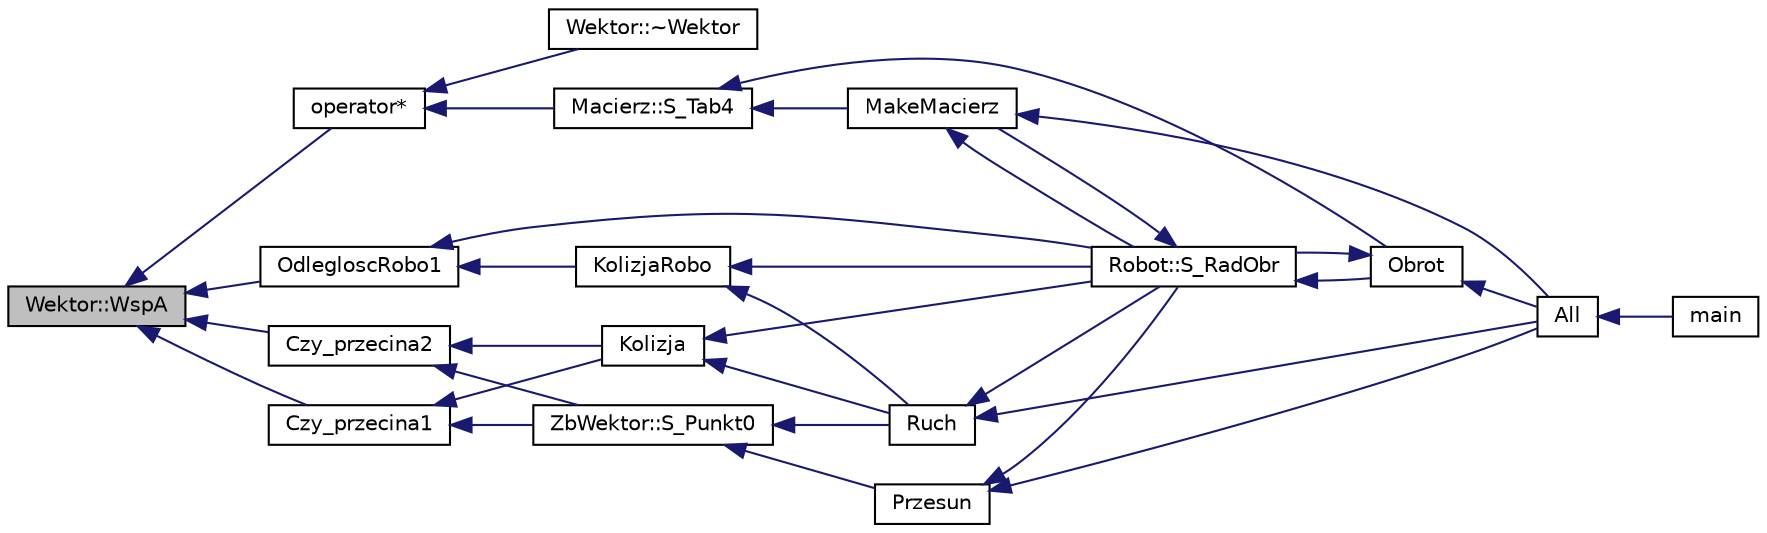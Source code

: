 digraph "Wektor::WspA"
{
  edge [fontname="Helvetica",fontsize="10",labelfontname="Helvetica",labelfontsize="10"];
  node [fontname="Helvetica",fontsize="10",shape=record];
  rankdir="LR";
  Node1 [label="Wektor::WspA",height=0.2,width=0.4,color="black", fillcolor="grey75", style="filled", fontcolor="black"];
  Node1 -> Node2 [dir="back",color="midnightblue",fontsize="10",style="solid",fontname="Helvetica"];
  Node2 [label="operator*",height=0.2,width=0.4,color="black", fillcolor="white", style="filled",URL="$_macierz_8cpp.html#a952f1b9c9949a6a48a3d0deb6b655580"];
  Node2 -> Node3 [dir="back",color="midnightblue",fontsize="10",style="solid",fontname="Helvetica"];
  Node3 [label="Macierz::S_Tab4",height=0.2,width=0.4,color="black", fillcolor="white", style="filled",URL="$class_macierz.html#a9204f548b4fd089d79bf37a4f30238f3"];
  Node3 -> Node4 [dir="back",color="midnightblue",fontsize="10",style="solid",fontname="Helvetica"];
  Node4 [label="MakeMacierz",height=0.2,width=0.4,color="black", fillcolor="white", style="filled",URL="$_robot_8cpp.html#a965a5c6a4be1d31ccf86c9ab01bda3fe"];
  Node4 -> Node5 [dir="back",color="midnightblue",fontsize="10",style="solid",fontname="Helvetica"];
  Node5 [label="Robot::S_RadObr",height=0.2,width=0.4,color="black", fillcolor="white", style="filled",URL="$class_robot.html#a0462f50beaafab7d478608d05de5837f"];
  Node5 -> Node4 [dir="back",color="midnightblue",fontsize="10",style="solid",fontname="Helvetica"];
  Node5 -> Node6 [dir="back",color="midnightblue",fontsize="10",style="solid",fontname="Helvetica"];
  Node6 [label="Obrot",height=0.2,width=0.4,color="black", fillcolor="white", style="filled",URL="$_robot_8cpp.html#a3ce3fa0e24fef994b421474716964158"];
  Node6 -> Node5 [dir="back",color="midnightblue",fontsize="10",style="solid",fontname="Helvetica"];
  Node6 -> Node7 [dir="back",color="midnightblue",fontsize="10",style="solid",fontname="Helvetica"];
  Node7 [label="All",height=0.2,width=0.4,color="black", fillcolor="white", style="filled",URL="$_all_8cpp.html#a7b0e7672f52ece4489533af8aefe1101"];
  Node7 -> Node8 [dir="back",color="midnightblue",fontsize="10",style="solid",fontname="Helvetica"];
  Node8 [label="main",height=0.2,width=0.4,color="black", fillcolor="white", style="filled",URL="$main_8cpp.html#ae66f6b31b5ad750f1fe042a706a4e3d4"];
  Node4 -> Node7 [dir="back",color="midnightblue",fontsize="10",style="solid",fontname="Helvetica"];
  Node3 -> Node6 [dir="back",color="midnightblue",fontsize="10",style="solid",fontname="Helvetica"];
  Node2 -> Node9 [dir="back",color="midnightblue",fontsize="10",style="solid",fontname="Helvetica"];
  Node9 [label="Wektor::~Wektor",height=0.2,width=0.4,color="black", fillcolor="white", style="filled",URL="$class_wektor.html#a4e926fd3de4e4cc55591ea33ed98b4a1"];
  Node1 -> Node10 [dir="back",color="midnightblue",fontsize="10",style="solid",fontname="Helvetica"];
  Node10 [label="OdlegloscRobo1",height=0.2,width=0.4,color="black", fillcolor="white", style="filled",URL="$_robot_8cpp.html#adbc5296a9526e45480c3abe6b4a97aef"];
  Node10 -> Node5 [dir="back",color="midnightblue",fontsize="10",style="solid",fontname="Helvetica"];
  Node10 -> Node11 [dir="back",color="midnightblue",fontsize="10",style="solid",fontname="Helvetica"];
  Node11 [label="KolizjaRobo",height=0.2,width=0.4,color="black", fillcolor="white", style="filled",URL="$_robot_8cpp.html#aee123aa54c697c4ebf26aeb7ce0b51b3"];
  Node11 -> Node5 [dir="back",color="midnightblue",fontsize="10",style="solid",fontname="Helvetica"];
  Node11 -> Node12 [dir="back",color="midnightblue",fontsize="10",style="solid",fontname="Helvetica"];
  Node12 [label="Ruch",height=0.2,width=0.4,color="black", fillcolor="white", style="filled",URL="$_robot_8cpp.html#ae91af2f6f4d6ca15417d15eb15a216ae"];
  Node12 -> Node5 [dir="back",color="midnightblue",fontsize="10",style="solid",fontname="Helvetica"];
  Node12 -> Node7 [dir="back",color="midnightblue",fontsize="10",style="solid",fontname="Helvetica"];
  Node1 -> Node13 [dir="back",color="midnightblue",fontsize="10",style="solid",fontname="Helvetica"];
  Node13 [label="Czy_przecina1",height=0.2,width=0.4,color="black", fillcolor="white", style="filled",URL="$_zb_wektor_8cpp.html#ada448c8e9a907345e339dd30e1bf1b2d"];
  Node13 -> Node14 [dir="back",color="midnightblue",fontsize="10",style="solid",fontname="Helvetica"];
  Node14 [label="ZbWektor::S_Punkt0",height=0.2,width=0.4,color="black", fillcolor="white", style="filled",URL="$class_zb_wektor.html#a7691b8de158d9b87d05795b3144081d1"];
  Node14 -> Node15 [dir="back",color="midnightblue",fontsize="10",style="solid",fontname="Helvetica"];
  Node15 [label="Przesun",height=0.2,width=0.4,color="black", fillcolor="white", style="filled",URL="$_robot_8cpp.html#a9d5dee3be3b1b646da0f0af459e29a98"];
  Node15 -> Node5 [dir="back",color="midnightblue",fontsize="10",style="solid",fontname="Helvetica"];
  Node15 -> Node7 [dir="back",color="midnightblue",fontsize="10",style="solid",fontname="Helvetica"];
  Node14 -> Node12 [dir="back",color="midnightblue",fontsize="10",style="solid",fontname="Helvetica"];
  Node13 -> Node16 [dir="back",color="midnightblue",fontsize="10",style="solid",fontname="Helvetica"];
  Node16 [label="Kolizja",height=0.2,width=0.4,color="black", fillcolor="white", style="filled",URL="$_robot_8cpp.html#a254a1a1801b7f08c710d4aa602987ffb"];
  Node16 -> Node5 [dir="back",color="midnightblue",fontsize="10",style="solid",fontname="Helvetica"];
  Node16 -> Node12 [dir="back",color="midnightblue",fontsize="10",style="solid",fontname="Helvetica"];
  Node1 -> Node17 [dir="back",color="midnightblue",fontsize="10",style="solid",fontname="Helvetica"];
  Node17 [label="Czy_przecina2",height=0.2,width=0.4,color="black", fillcolor="white", style="filled",URL="$_zb_wektor_8cpp.html#a23077a2c63b8b055fa1464eeec99d593"];
  Node17 -> Node14 [dir="back",color="midnightblue",fontsize="10",style="solid",fontname="Helvetica"];
  Node17 -> Node16 [dir="back",color="midnightblue",fontsize="10",style="solid",fontname="Helvetica"];
}
